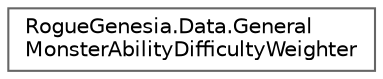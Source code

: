 digraph "Graphical Class Hierarchy"
{
 // LATEX_PDF_SIZE
  bgcolor="transparent";
  edge [fontname=Helvetica,fontsize=10,labelfontname=Helvetica,labelfontsize=10];
  node [fontname=Helvetica,fontsize=10,shape=box,height=0.2,width=0.4];
  rankdir="LR";
  Node0 [label="RogueGenesia.Data.General\lMonsterAbilityDifficultyWeighter",height=0.2,width=0.4,color="grey40", fillcolor="white", style="filled",URL="$struct_rogue_genesia_1_1_data_1_1_general_monster_ability_difficulty_weighter.html",tooltip=" "];
}
